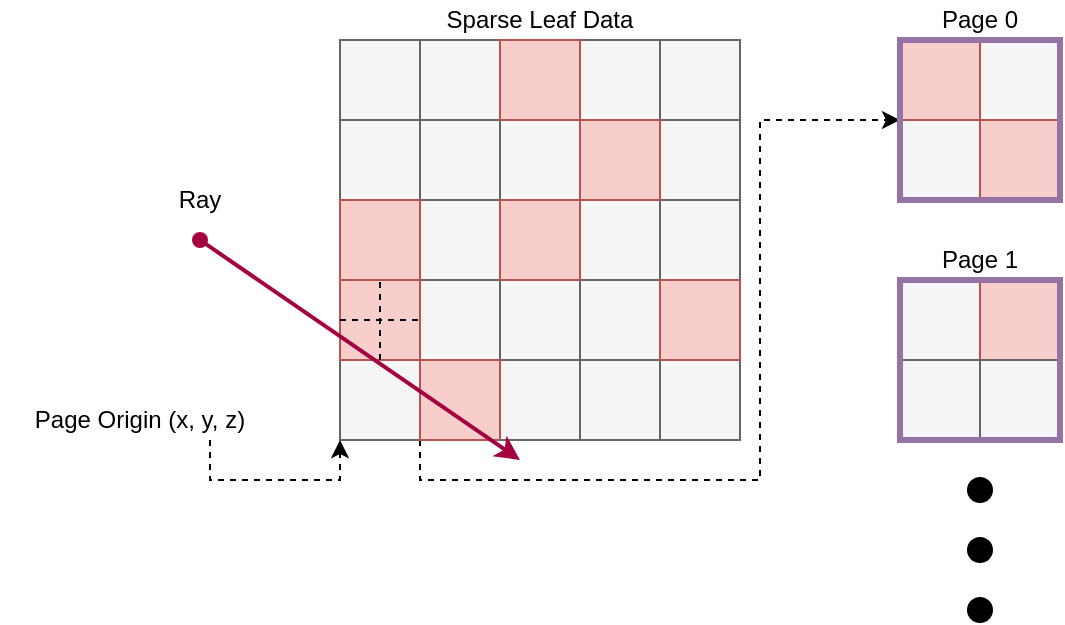 <mxfile version="13.0.4" type="device"><diagram id="0LKU8bAQitNiP7wYCB6V" name="Page-1"><mxGraphModel dx="593" dy="331" grid="1" gridSize="10" guides="1" tooltips="1" connect="1" arrows="1" fold="1" page="1" pageScale="1" pageWidth="850" pageHeight="1100" math="0" shadow="0"><root><mxCell id="0"/><mxCell id="1" parent="0"/><mxCell id="XCWUTsgm_5Bj5CGCo_rX-45" value="" style="group" vertex="1" connectable="0" parent="1"><mxGeometry x="520" y="200" width="80" height="80" as="geometry"/></mxCell><mxCell id="XCWUTsgm_5Bj5CGCo_rX-40" value="" style="whiteSpace=wrap;html=1;aspect=fixed;fillColor=#f5f5f5;strokeColor=#666666;fontColor=#333333;" vertex="1" parent="XCWUTsgm_5Bj5CGCo_rX-45"><mxGeometry width="40" height="40" as="geometry"/></mxCell><mxCell id="XCWUTsgm_5Bj5CGCo_rX-41" value="" style="whiteSpace=wrap;html=1;aspect=fixed;fillColor=#f5f5f5;strokeColor=#666666;fontColor=#333333;" vertex="1" parent="XCWUTsgm_5Bj5CGCo_rX-45"><mxGeometry y="40" width="40" height="40" as="geometry"/></mxCell><mxCell id="XCWUTsgm_5Bj5CGCo_rX-43" value="" style="whiteSpace=wrap;html=1;aspect=fixed;fillColor=#f8cecc;strokeColor=#b85450;" vertex="1" parent="XCWUTsgm_5Bj5CGCo_rX-45"><mxGeometry x="40" width="40" height="40" as="geometry"/></mxCell><mxCell id="XCWUTsgm_5Bj5CGCo_rX-42" value="" style="whiteSpace=wrap;html=1;aspect=fixed;fillColor=#f5f5f5;strokeColor=#666666;fontColor=#333333;" vertex="1" parent="XCWUTsgm_5Bj5CGCo_rX-45"><mxGeometry x="40" y="40" width="40" height="40" as="geometry"/></mxCell><mxCell id="XCWUTsgm_5Bj5CGCo_rX-44" value="" style="whiteSpace=wrap;html=1;aspect=fixed;fillColor=none;strokeColor=#9673a6;strokeWidth=3;" vertex="1" parent="XCWUTsgm_5Bj5CGCo_rX-45"><mxGeometry width="80" height="80" as="geometry"/></mxCell><mxCell id="XCWUTsgm_5Bj5CGCo_rX-1" value="" style="whiteSpace=wrap;html=1;aspect=fixed;" vertex="1" parent="1"><mxGeometry x="240" y="80" width="200" height="200" as="geometry"/></mxCell><mxCell id="XCWUTsgm_5Bj5CGCo_rX-2" value="" style="whiteSpace=wrap;html=1;aspect=fixed;fillColor=#f5f5f5;strokeColor=#666666;fontColor=#333333;" vertex="1" parent="1"><mxGeometry x="240" y="80" width="40" height="40" as="geometry"/></mxCell><mxCell id="XCWUTsgm_5Bj5CGCo_rX-4" value="" style="whiteSpace=wrap;html=1;aspect=fixed;fillColor=#f5f5f5;strokeColor=#666666;fontColor=#333333;" vertex="1" parent="1"><mxGeometry x="280" y="80" width="40" height="40" as="geometry"/></mxCell><mxCell id="XCWUTsgm_5Bj5CGCo_rX-6" value="" style="whiteSpace=wrap;html=1;aspect=fixed;fillColor=#f5f5f5;strokeColor=#666666;fontColor=#333333;" vertex="1" parent="1"><mxGeometry x="360" y="80" width="40" height="40" as="geometry"/></mxCell><mxCell id="XCWUTsgm_5Bj5CGCo_rX-7" value="" style="whiteSpace=wrap;html=1;aspect=fixed;fillColor=#f5f5f5;strokeColor=#666666;fontColor=#333333;" vertex="1" parent="1"><mxGeometry x="400" y="80" width="40" height="40" as="geometry"/></mxCell><mxCell id="XCWUTsgm_5Bj5CGCo_rX-8" value="" style="whiteSpace=wrap;html=1;aspect=fixed;fillColor=#f5f5f5;strokeColor=#666666;fontColor=#333333;" vertex="1" parent="1"><mxGeometry x="240" y="120" width="40" height="40" as="geometry"/></mxCell><mxCell id="XCWUTsgm_5Bj5CGCo_rX-9" value="" style="whiteSpace=wrap;html=1;aspect=fixed;fillColor=#f5f5f5;strokeColor=#666666;fontColor=#333333;" vertex="1" parent="1"><mxGeometry x="280" y="120" width="40" height="40" as="geometry"/></mxCell><mxCell id="XCWUTsgm_5Bj5CGCo_rX-10" value="" style="whiteSpace=wrap;html=1;aspect=fixed;fillColor=#f5f5f5;strokeColor=#666666;fontColor=#333333;" vertex="1" parent="1"><mxGeometry x="320" y="120" width="40" height="40" as="geometry"/></mxCell><mxCell id="XCWUTsgm_5Bj5CGCo_rX-12" value="" style="whiteSpace=wrap;html=1;aspect=fixed;fillColor=#f5f5f5;strokeColor=#666666;fontColor=#333333;" vertex="1" parent="1"><mxGeometry x="400" y="120" width="40" height="40" as="geometry"/></mxCell><mxCell id="XCWUTsgm_5Bj5CGCo_rX-14" value="" style="whiteSpace=wrap;html=1;aspect=fixed;fillColor=#f5f5f5;strokeColor=#666666;fontColor=#333333;" vertex="1" parent="1"><mxGeometry x="280" y="160" width="40" height="40" as="geometry"/></mxCell><mxCell id="XCWUTsgm_5Bj5CGCo_rX-16" value="" style="whiteSpace=wrap;html=1;aspect=fixed;fillColor=#f5f5f5;strokeColor=#666666;fontColor=#333333;" vertex="1" parent="1"><mxGeometry x="360" y="160" width="40" height="40" as="geometry"/></mxCell><mxCell id="XCWUTsgm_5Bj5CGCo_rX-19" value="" style="whiteSpace=wrap;html=1;aspect=fixed;fillColor=#f5f5f5;strokeColor=#666666;fontColor=#333333;" vertex="1" parent="1"><mxGeometry x="280" y="200" width="40" height="40" as="geometry"/></mxCell><mxCell id="XCWUTsgm_5Bj5CGCo_rX-20" value="" style="whiteSpace=wrap;html=1;aspect=fixed;fillColor=#f5f5f5;strokeColor=#666666;fontColor=#333333;" vertex="1" parent="1"><mxGeometry x="320" y="200" width="40" height="40" as="geometry"/></mxCell><mxCell id="XCWUTsgm_5Bj5CGCo_rX-21" value="" style="whiteSpace=wrap;html=1;aspect=fixed;fillColor=#f5f5f5;strokeColor=#666666;fontColor=#333333;" vertex="1" parent="1"><mxGeometry x="360" y="200" width="40" height="40" as="geometry"/></mxCell><mxCell id="XCWUTsgm_5Bj5CGCo_rX-23" value="" style="whiteSpace=wrap;html=1;aspect=fixed;fillColor=#f5f5f5;strokeColor=#666666;fontColor=#333333;" vertex="1" parent="1"><mxGeometry x="240" y="240" width="40" height="40" as="geometry"/></mxCell><mxCell id="XCWUTsgm_5Bj5CGCo_rX-25" value="" style="whiteSpace=wrap;html=1;aspect=fixed;fillColor=#f5f5f5;strokeColor=#666666;fontColor=#333333;" vertex="1" parent="1"><mxGeometry x="320" y="240" width="40" height="40" as="geometry"/></mxCell><mxCell id="XCWUTsgm_5Bj5CGCo_rX-26" value="" style="whiteSpace=wrap;html=1;aspect=fixed;fillColor=#f5f5f5;strokeColor=#666666;fontColor=#333333;" vertex="1" parent="1"><mxGeometry x="360" y="240" width="40" height="40" as="geometry"/></mxCell><mxCell id="XCWUTsgm_5Bj5CGCo_rX-27" value="" style="whiteSpace=wrap;html=1;aspect=fixed;fillColor=#f5f5f5;strokeColor=#666666;fontColor=#333333;" vertex="1" parent="1"><mxGeometry x="400" y="240" width="40" height="40" as="geometry"/></mxCell><mxCell id="XCWUTsgm_5Bj5CGCo_rX-17" value="" style="whiteSpace=wrap;html=1;aspect=fixed;fillColor=#f5f5f5;strokeColor=#666666;fontColor=#333333;" vertex="1" parent="1"><mxGeometry x="400" y="160" width="40" height="40" as="geometry"/></mxCell><mxCell id="XCWUTsgm_5Bj5CGCo_rX-5" value="" style="whiteSpace=wrap;html=1;aspect=fixed;fillColor=#f8cecc;strokeColor=#b85450;" vertex="1" parent="1"><mxGeometry x="320" y="80" width="40" height="40" as="geometry"/></mxCell><mxCell id="XCWUTsgm_5Bj5CGCo_rX-13" value="" style="whiteSpace=wrap;html=1;aspect=fixed;fillColor=#f8cecc;strokeColor=#b85450;" vertex="1" parent="1"><mxGeometry x="240" y="160" width="40" height="40" as="geometry"/></mxCell><mxCell id="XCWUTsgm_5Bj5CGCo_rX-15" value="" style="whiteSpace=wrap;html=1;aspect=fixed;fillColor=#f8cecc;strokeColor=#b85450;" vertex="1" parent="1"><mxGeometry x="320" y="160" width="40" height="40" as="geometry"/></mxCell><mxCell id="XCWUTsgm_5Bj5CGCo_rX-18" value="" style="whiteSpace=wrap;html=1;aspect=fixed;fillColor=#f8cecc;strokeColor=#b85450;" vertex="1" parent="1"><mxGeometry x="240" y="200" width="40" height="40" as="geometry"/></mxCell><mxCell id="XCWUTsgm_5Bj5CGCo_rX-22" value="" style="whiteSpace=wrap;html=1;aspect=fixed;fillColor=#f8cecc;strokeColor=#b85450;" vertex="1" parent="1"><mxGeometry x="400" y="200" width="40" height="40" as="geometry"/></mxCell><mxCell id="XCWUTsgm_5Bj5CGCo_rX-47" style="edgeStyle=orthogonalEdgeStyle;rounded=0;orthogonalLoop=1;jettySize=auto;html=1;exitX=0;exitY=1;exitDx=0;exitDy=0;entryX=0;entryY=0.5;entryDx=0;entryDy=0;dashed=1;" edge="1" parent="1" source="XCWUTsgm_5Bj5CGCo_rX-24" target="XCWUTsgm_5Bj5CGCo_rX-29"><mxGeometry relative="1" as="geometry"><Array as="points"><mxPoint x="280" y="300"/><mxPoint x="450" y="300"/><mxPoint x="450" y="120"/></Array></mxGeometry></mxCell><mxCell id="XCWUTsgm_5Bj5CGCo_rX-24" value="" style="whiteSpace=wrap;html=1;aspect=fixed;fillColor=#f8cecc;strokeColor=#b85450;" vertex="1" parent="1"><mxGeometry x="280" y="240" width="40" height="40" as="geometry"/></mxCell><mxCell id="XCWUTsgm_5Bj5CGCo_rX-11" value="" style="whiteSpace=wrap;html=1;aspect=fixed;fillColor=#f8cecc;strokeColor=#b85450;" vertex="1" parent="1"><mxGeometry x="360" y="120" width="40" height="40" as="geometry"/></mxCell><mxCell id="XCWUTsgm_5Bj5CGCo_rX-30" value="Page 1" style="text;html=1;strokeColor=none;fillColor=none;align=center;verticalAlign=middle;whiteSpace=wrap;rounded=0;" vertex="1" parent="1"><mxGeometry x="535" y="180" width="50" height="20" as="geometry"/></mxCell><mxCell id="XCWUTsgm_5Bj5CGCo_rX-34" value="" style="whiteSpace=wrap;html=1;aspect=fixed;fillColor=#f5f5f5;strokeColor=#666666;fontColor=#333333;" vertex="1" parent="1"><mxGeometry x="560" y="80" width="40" height="40" as="geometry"/></mxCell><mxCell id="XCWUTsgm_5Bj5CGCo_rX-35" value="" style="whiteSpace=wrap;html=1;aspect=fixed;fillColor=#f5f5f5;strokeColor=#666666;fontColor=#333333;" vertex="1" parent="1"><mxGeometry x="520" y="120" width="40" height="40" as="geometry"/></mxCell><mxCell id="XCWUTsgm_5Bj5CGCo_rX-36" value="" style="whiteSpace=wrap;html=1;aspect=fixed;fillColor=#f8cecc;strokeColor=#b85450;" vertex="1" parent="1"><mxGeometry x="520" y="80" width="40" height="40" as="geometry"/></mxCell><mxCell id="XCWUTsgm_5Bj5CGCo_rX-37" value="" style="whiteSpace=wrap;html=1;aspect=fixed;fillColor=#f8cecc;strokeColor=#b85450;" vertex="1" parent="1"><mxGeometry x="560" y="120" width="40" height="40" as="geometry"/></mxCell><mxCell id="XCWUTsgm_5Bj5CGCo_rX-29" value="" style="whiteSpace=wrap;html=1;aspect=fixed;fillColor=none;strokeColor=#9673a6;strokeWidth=3;" vertex="1" parent="1"><mxGeometry x="520" y="80" width="80" height="80" as="geometry"/></mxCell><mxCell id="XCWUTsgm_5Bj5CGCo_rX-46" value="Page 0" style="text;html=1;strokeColor=none;fillColor=none;align=center;verticalAlign=middle;whiteSpace=wrap;rounded=0;" vertex="1" parent="1"><mxGeometry x="535" y="60" width="50" height="20" as="geometry"/></mxCell><mxCell id="XCWUTsgm_5Bj5CGCo_rX-49" value="Sparse Leaf Data" style="text;html=1;strokeColor=none;fillColor=none;align=center;verticalAlign=middle;whiteSpace=wrap;rounded=0;" vertex="1" parent="1"><mxGeometry x="290" y="60" width="100" height="20" as="geometry"/></mxCell><mxCell id="XCWUTsgm_5Bj5CGCo_rX-51" value="" style="endArrow=classic;html=1;fillColor=#d80073;strokeColor=#A50040;strokeWidth=2;endFill=1;startArrow=oval;startFill=1;" edge="1" parent="1"><mxGeometry width="50" height="50" relative="1" as="geometry"><mxPoint x="170" y="180" as="sourcePoint"/><mxPoint x="330" y="290" as="targetPoint"/></mxGeometry></mxCell><mxCell id="XCWUTsgm_5Bj5CGCo_rX-53" value="" style="ellipse;whiteSpace=wrap;html=1;aspect=fixed;strokeWidth=3;fillColor=#000000;strokeColor=#000000;fontColor=#ffffff;" vertex="1" parent="1"><mxGeometry x="555" y="300" width="10" height="10" as="geometry"/></mxCell><mxCell id="XCWUTsgm_5Bj5CGCo_rX-54" value="" style="ellipse;whiteSpace=wrap;html=1;aspect=fixed;strokeWidth=3;fillColor=#000000;strokeColor=#000000;fontColor=#ffffff;" vertex="1" parent="1"><mxGeometry x="555" y="330" width="10" height="10" as="geometry"/></mxCell><mxCell id="XCWUTsgm_5Bj5CGCo_rX-55" value="" style="ellipse;whiteSpace=wrap;html=1;aspect=fixed;strokeWidth=3;fillColor=#000000;strokeColor=#000000;fontColor=#ffffff;" vertex="1" parent="1"><mxGeometry x="555" y="360" width="10" height="10" as="geometry"/></mxCell><mxCell id="XCWUTsgm_5Bj5CGCo_rX-56" value="Ray" style="text;html=1;strokeColor=none;fillColor=none;align=center;verticalAlign=middle;whiteSpace=wrap;rounded=0;" vertex="1" parent="1"><mxGeometry x="150" y="150" width="40" height="20" as="geometry"/></mxCell><mxCell id="XCWUTsgm_5Bj5CGCo_rX-59" style="edgeStyle=orthogonalEdgeStyle;rounded=0;orthogonalLoop=1;jettySize=auto;html=1;exitX=0.75;exitY=1;exitDx=0;exitDy=0;entryX=0;entryY=1;entryDx=0;entryDy=0;dashed=1;startArrow=none;startFill=0;endArrow=classic;endFill=1;strokeWidth=1;" edge="1" parent="1" source="XCWUTsgm_5Bj5CGCo_rX-57" target="XCWUTsgm_5Bj5CGCo_rX-23"><mxGeometry relative="1" as="geometry"/></mxCell><mxCell id="XCWUTsgm_5Bj5CGCo_rX-57" value="Page Origin (x, y, z)" style="text;html=1;strokeColor=none;fillColor=none;align=center;verticalAlign=middle;whiteSpace=wrap;rounded=0;" vertex="1" parent="1"><mxGeometry x="70" y="260" width="140" height="20" as="geometry"/></mxCell><mxCell id="XCWUTsgm_5Bj5CGCo_rX-60" value="" style="endArrow=none;dashed=1;html=1;strokeWidth=1;exitX=0.5;exitY=1;exitDx=0;exitDy=0;entryX=0.5;entryY=0;entryDx=0;entryDy=0;" edge="1" parent="1" source="XCWUTsgm_5Bj5CGCo_rX-18" target="XCWUTsgm_5Bj5CGCo_rX-18"><mxGeometry width="50" height="50" relative="1" as="geometry"><mxPoint x="230" y="240" as="sourcePoint"/><mxPoint x="280" y="190" as="targetPoint"/></mxGeometry></mxCell><mxCell id="XCWUTsgm_5Bj5CGCo_rX-61" value="" style="endArrow=none;dashed=1;html=1;strokeWidth=1;entryX=1;entryY=0.5;entryDx=0;entryDy=0;" edge="1" parent="1" target="XCWUTsgm_5Bj5CGCo_rX-18"><mxGeometry width="50" height="50" relative="1" as="geometry"><mxPoint x="240" y="220" as="sourcePoint"/><mxPoint x="270" y="210" as="targetPoint"/></mxGeometry></mxCell></root></mxGraphModel></diagram></mxfile>